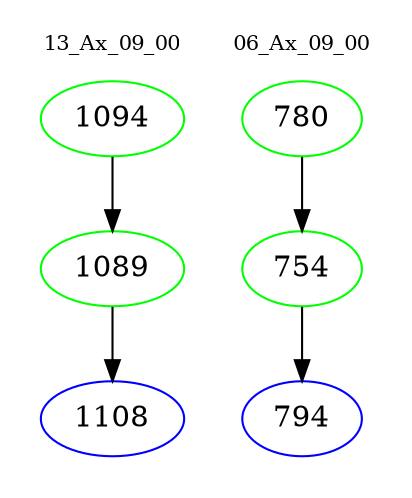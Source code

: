 digraph{
subgraph cluster_0 {
color = white
label = "13_Ax_09_00";
fontsize=10;
T0_1094 [label="1094", color="green"]
T0_1094 -> T0_1089 [color="black"]
T0_1089 [label="1089", color="green"]
T0_1089 -> T0_1108 [color="black"]
T0_1108 [label="1108", color="blue"]
}
subgraph cluster_1 {
color = white
label = "06_Ax_09_00";
fontsize=10;
T1_780 [label="780", color="green"]
T1_780 -> T1_754 [color="black"]
T1_754 [label="754", color="green"]
T1_754 -> T1_794 [color="black"]
T1_794 [label="794", color="blue"]
}
}
